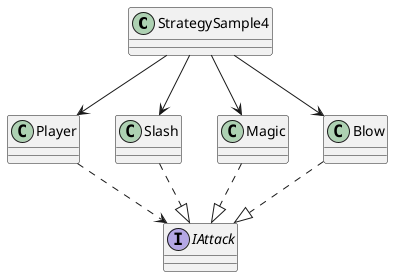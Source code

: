 ﻿@startuml
StrategySample4 --> Player
StrategySample4 --> Slash
StrategySample4 --> Magic
StrategySample4 --> Blow
Player ..> IAttack
Slash ..|> IAttack
Magic ..|> IAttack
Blow ..|> IAttack

class StrategySample4
interface IAttack
class Player
class Slash
class Magic
class Blow
@enduml